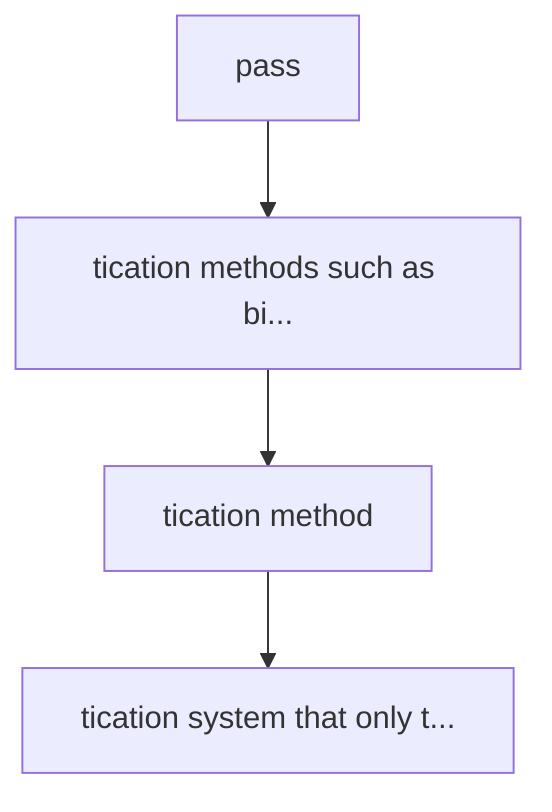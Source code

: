 flowchart TD
    A1[pass]
    A2[tication methods such as bi...]
    A3[tication method]
    A4[tication system that only t...]
    A1 --> A2
    A2 --> A3
    A3 --> A4